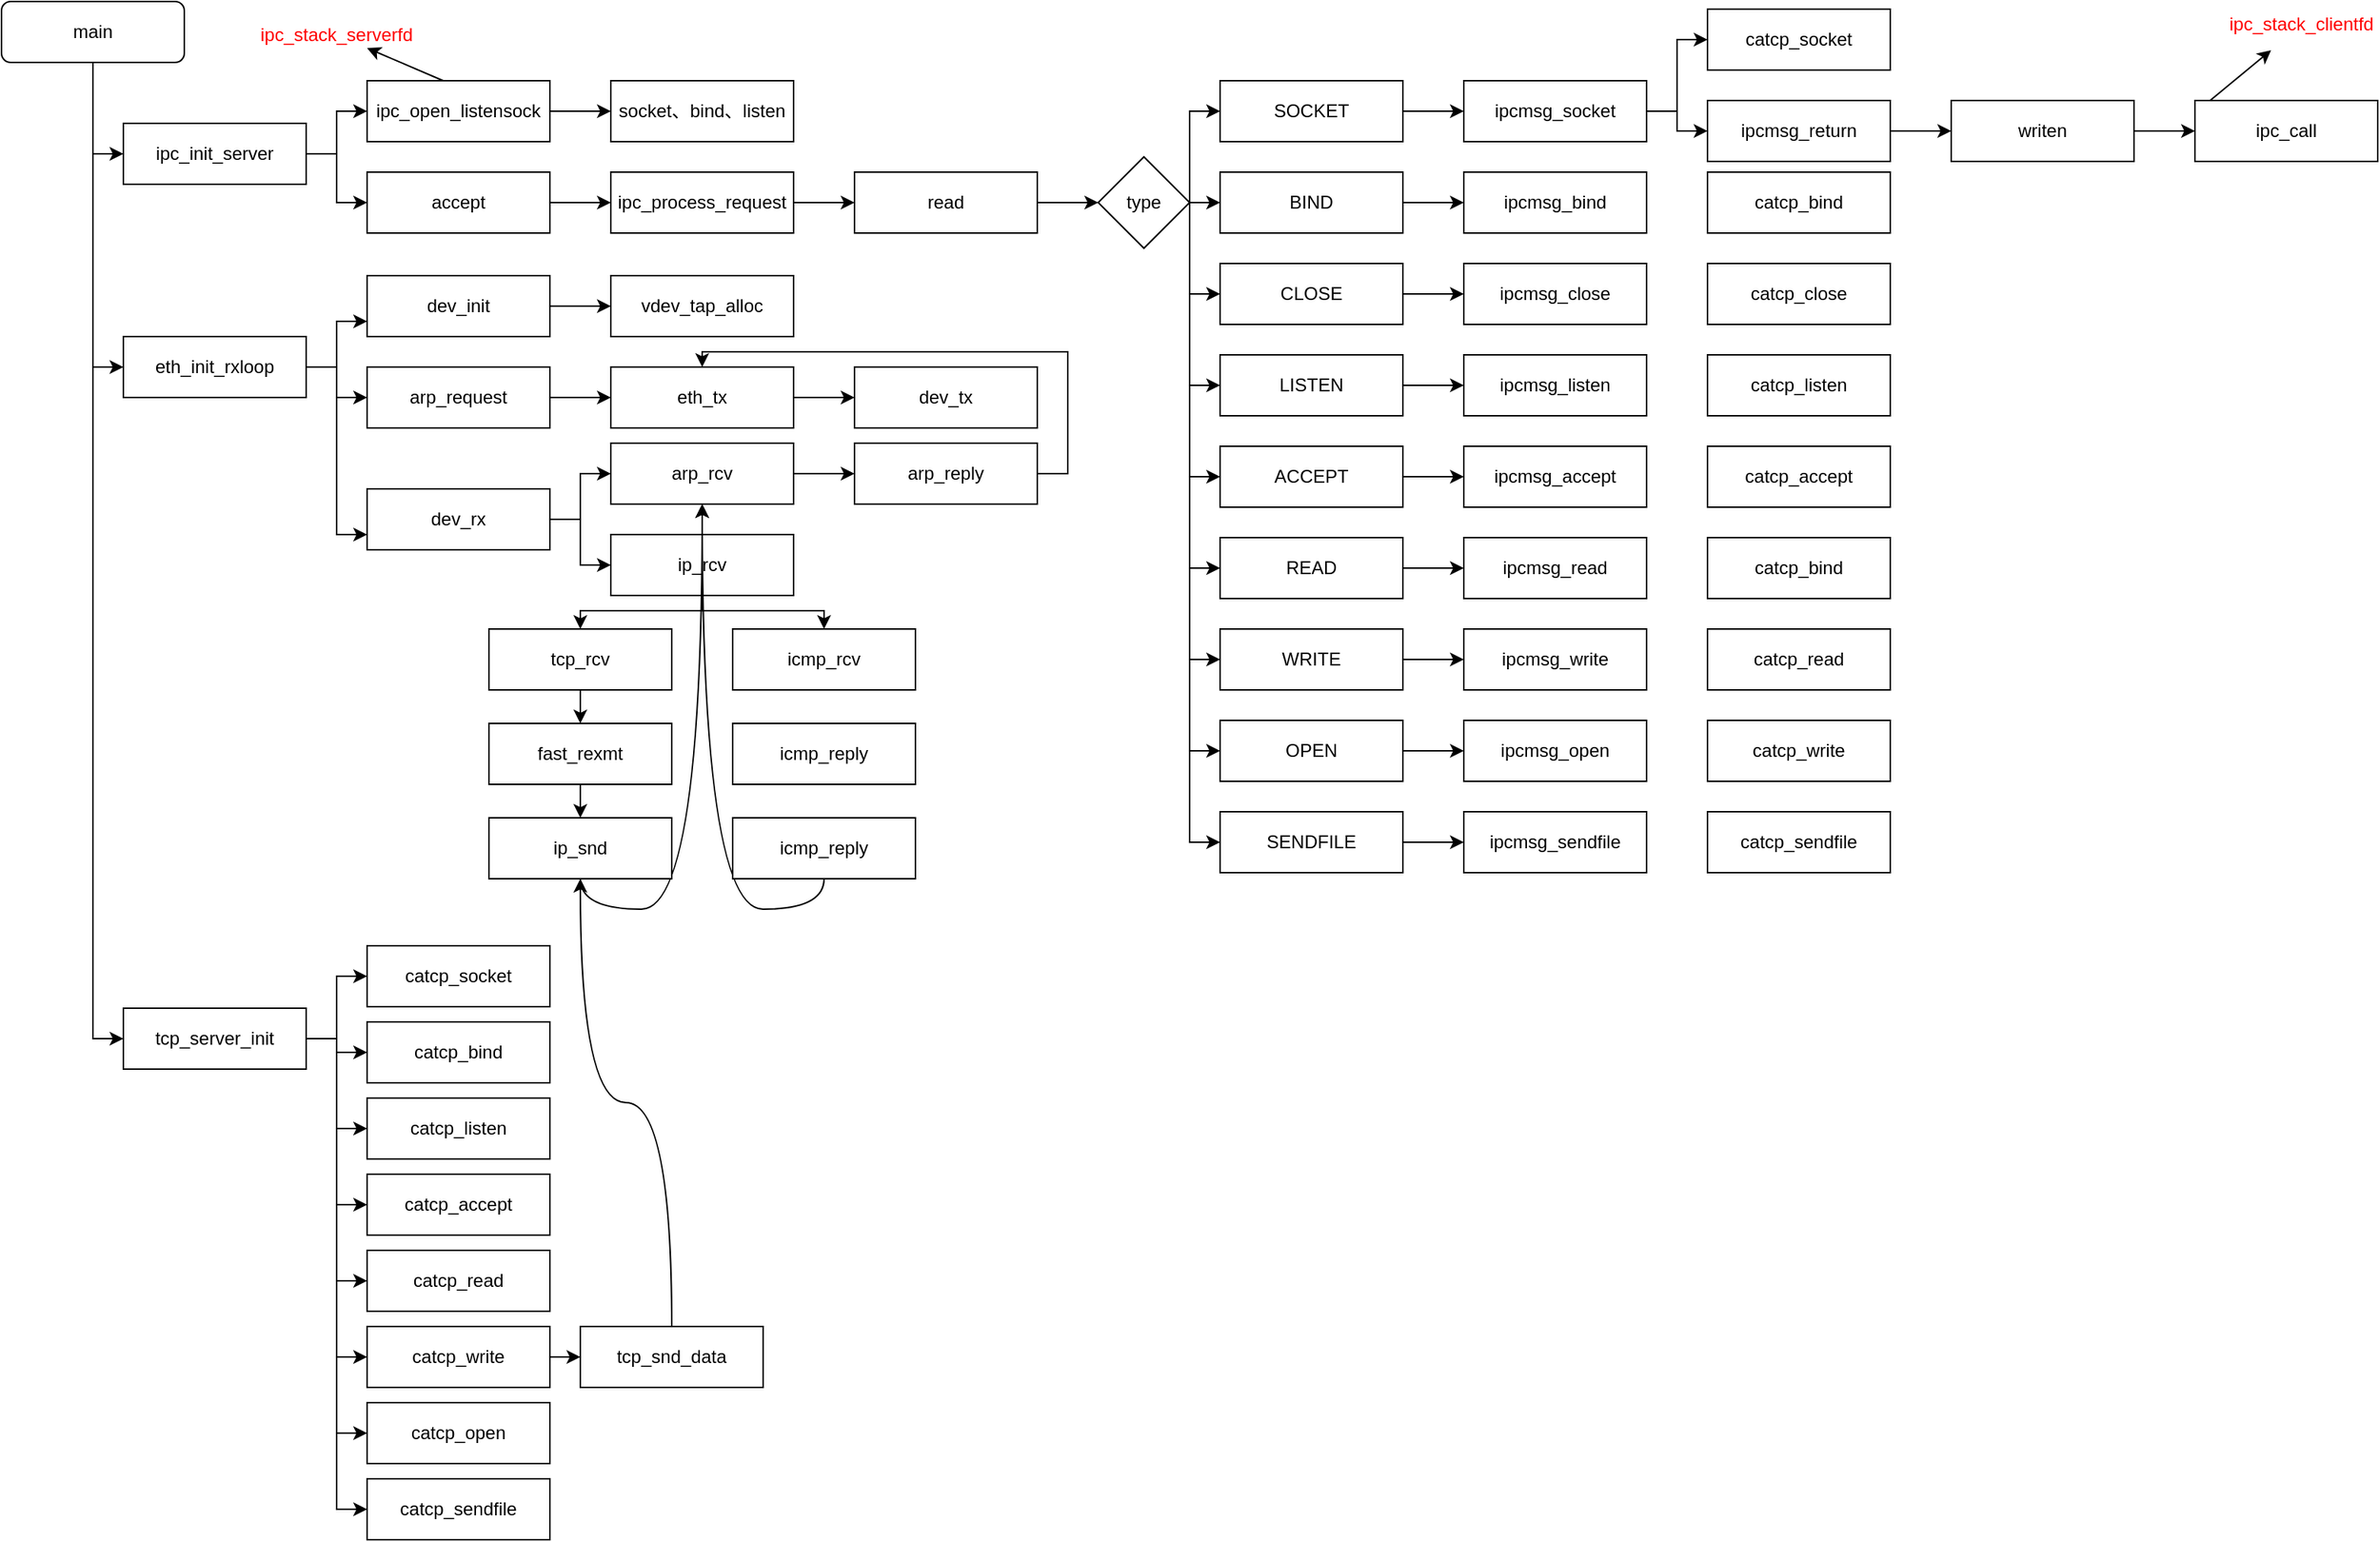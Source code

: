 <mxfile version="12.2.6" type="github" pages="1">
  <diagram id="CccC72GKy65B7K4hFXH-" name="Page-1">
    <mxGraphModel dx="1102" dy="533" grid="1" gridSize="10" guides="1" tooltips="1" connect="1" arrows="1" fold="1" page="1" pageScale="1" pageWidth="827" pageHeight="1169" math="0" shadow="0">
      <root>
        <mxCell id="0"/>
        <mxCell id="1" parent="0"/>
        <mxCell id="ONvXl80Agqb7gb_hBhsv-6" style="edgeStyle=orthogonalEdgeStyle;rounded=0;orthogonalLoop=1;jettySize=auto;html=1;exitX=0.5;exitY=1;exitDx=0;exitDy=0;entryX=0;entryY=0.5;entryDx=0;entryDy=0;" parent="1" source="ONvXl80Agqb7gb_hBhsv-2" target="ONvXl80Agqb7gb_hBhsv-5" edge="1">
          <mxGeometry relative="1" as="geometry"/>
        </mxCell>
        <mxCell id="ONvXl80Agqb7gb_hBhsv-7" style="edgeStyle=orthogonalEdgeStyle;rounded=0;orthogonalLoop=1;jettySize=auto;html=1;exitX=0.5;exitY=1;exitDx=0;exitDy=0;entryX=0;entryY=0.5;entryDx=0;entryDy=0;" parent="1" source="ONvXl80Agqb7gb_hBhsv-2" target="ONvXl80Agqb7gb_hBhsv-4" edge="1">
          <mxGeometry relative="1" as="geometry"/>
        </mxCell>
        <mxCell id="ONvXl80Agqb7gb_hBhsv-8" style="edgeStyle=orthogonalEdgeStyle;rounded=0;orthogonalLoop=1;jettySize=auto;html=1;exitX=0.5;exitY=1;exitDx=0;exitDy=0;entryX=0;entryY=0.5;entryDx=0;entryDy=0;" parent="1" source="ONvXl80Agqb7gb_hBhsv-2" target="ONvXl80Agqb7gb_hBhsv-3" edge="1">
          <mxGeometry relative="1" as="geometry"/>
        </mxCell>
        <mxCell id="ONvXl80Agqb7gb_hBhsv-2" value="main" style="rounded=1;whiteSpace=wrap;html=1;" parent="1" vertex="1">
          <mxGeometry x="80" y="40" width="120" height="40" as="geometry"/>
        </mxCell>
        <mxCell id="ONvXl80Agqb7gb_hBhsv-15" style="edgeStyle=orthogonalEdgeStyle;rounded=0;orthogonalLoop=1;jettySize=auto;html=1;exitX=1;exitY=0.5;exitDx=0;exitDy=0;entryX=0;entryY=0.5;entryDx=0;entryDy=0;" parent="1" source="ONvXl80Agqb7gb_hBhsv-3" target="ONvXl80Agqb7gb_hBhsv-10" edge="1">
          <mxGeometry relative="1" as="geometry">
            <mxPoint x="280" y="172" as="sourcePoint"/>
          </mxGeometry>
        </mxCell>
        <mxCell id="qCLuBpV6aNmaeiQ8l6Hh-31" style="edgeStyle=orthogonalEdgeStyle;rounded=0;orthogonalLoop=1;jettySize=auto;html=1;exitX=1;exitY=0.5;exitDx=0;exitDy=0;entryX=0;entryY=0.5;entryDx=0;entryDy=0;" edge="1" parent="1" source="ONvXl80Agqb7gb_hBhsv-3" target="ONvXl80Agqb7gb_hBhsv-9">
          <mxGeometry relative="1" as="geometry"/>
        </mxCell>
        <mxCell id="ONvXl80Agqb7gb_hBhsv-3" value="ipc_init_server" style="rounded=0;whiteSpace=wrap;html=1;" parent="1" vertex="1">
          <mxGeometry x="160" y="120" width="120" height="40" as="geometry"/>
        </mxCell>
        <mxCell id="qCLuBpV6aNmaeiQ8l6Hh-68" style="edgeStyle=orthogonalEdgeStyle;rounded=0;orthogonalLoop=1;jettySize=auto;html=1;exitX=1;exitY=0.5;exitDx=0;exitDy=0;entryX=0;entryY=0.75;entryDx=0;entryDy=0;" edge="1" parent="1" source="ONvXl80Agqb7gb_hBhsv-4" target="qCLuBpV6aNmaeiQ8l6Hh-32">
          <mxGeometry relative="1" as="geometry"/>
        </mxCell>
        <mxCell id="qCLuBpV6aNmaeiQ8l6Hh-69" style="edgeStyle=orthogonalEdgeStyle;rounded=0;orthogonalLoop=1;jettySize=auto;html=1;exitX=1;exitY=0.5;exitDx=0;exitDy=0;entryX=0;entryY=0.5;entryDx=0;entryDy=0;" edge="1" parent="1" source="ONvXl80Agqb7gb_hBhsv-4" target="qCLuBpV6aNmaeiQ8l6Hh-34">
          <mxGeometry relative="1" as="geometry"/>
        </mxCell>
        <mxCell id="qCLuBpV6aNmaeiQ8l6Hh-70" style="edgeStyle=orthogonalEdgeStyle;rounded=0;orthogonalLoop=1;jettySize=auto;html=1;exitX=1;exitY=0.5;exitDx=0;exitDy=0;entryX=0;entryY=0.75;entryDx=0;entryDy=0;" edge="1" parent="1" source="ONvXl80Agqb7gb_hBhsv-4" target="qCLuBpV6aNmaeiQ8l6Hh-43">
          <mxGeometry relative="1" as="geometry"/>
        </mxCell>
        <mxCell id="ONvXl80Agqb7gb_hBhsv-4" value="eth_init_rxloop" style="rounded=0;whiteSpace=wrap;html=1;" parent="1" vertex="1">
          <mxGeometry x="160" y="260" width="120" height="40" as="geometry"/>
        </mxCell>
        <mxCell id="qCLuBpV6aNmaeiQ8l6Hh-79" style="edgeStyle=orthogonalEdgeStyle;rounded=0;orthogonalLoop=1;jettySize=auto;html=1;exitX=1;exitY=0.5;exitDx=0;exitDy=0;entryX=0;entryY=0.5;entryDx=0;entryDy=0;" edge="1" parent="1" source="ONvXl80Agqb7gb_hBhsv-5" target="qCLuBpV6aNmaeiQ8l6Hh-71">
          <mxGeometry relative="1" as="geometry"/>
        </mxCell>
        <mxCell id="qCLuBpV6aNmaeiQ8l6Hh-80" style="edgeStyle=orthogonalEdgeStyle;rounded=0;orthogonalLoop=1;jettySize=auto;html=1;exitX=1;exitY=0.5;exitDx=0;exitDy=0;entryX=0;entryY=0.5;entryDx=0;entryDy=0;" edge="1" parent="1" source="ONvXl80Agqb7gb_hBhsv-5" target="qCLuBpV6aNmaeiQ8l6Hh-72">
          <mxGeometry relative="1" as="geometry"/>
        </mxCell>
        <mxCell id="qCLuBpV6aNmaeiQ8l6Hh-81" style="edgeStyle=orthogonalEdgeStyle;rounded=0;orthogonalLoop=1;jettySize=auto;html=1;exitX=1;exitY=0.5;exitDx=0;exitDy=0;entryX=0;entryY=0.5;entryDx=0;entryDy=0;" edge="1" parent="1" source="ONvXl80Agqb7gb_hBhsv-5" target="qCLuBpV6aNmaeiQ8l6Hh-73">
          <mxGeometry relative="1" as="geometry"/>
        </mxCell>
        <mxCell id="qCLuBpV6aNmaeiQ8l6Hh-82" style="edgeStyle=orthogonalEdgeStyle;rounded=0;orthogonalLoop=1;jettySize=auto;html=1;exitX=1;exitY=0.5;exitDx=0;exitDy=0;entryX=0;entryY=0.5;entryDx=0;entryDy=0;" edge="1" parent="1" source="ONvXl80Agqb7gb_hBhsv-5" target="qCLuBpV6aNmaeiQ8l6Hh-74">
          <mxGeometry relative="1" as="geometry"/>
        </mxCell>
        <mxCell id="qCLuBpV6aNmaeiQ8l6Hh-83" style="edgeStyle=orthogonalEdgeStyle;rounded=0;orthogonalLoop=1;jettySize=auto;html=1;exitX=1;exitY=0.5;exitDx=0;exitDy=0;entryX=0;entryY=0.5;entryDx=0;entryDy=0;" edge="1" parent="1" source="ONvXl80Agqb7gb_hBhsv-5" target="qCLuBpV6aNmaeiQ8l6Hh-75">
          <mxGeometry relative="1" as="geometry"/>
        </mxCell>
        <mxCell id="qCLuBpV6aNmaeiQ8l6Hh-84" style="edgeStyle=orthogonalEdgeStyle;rounded=0;orthogonalLoop=1;jettySize=auto;html=1;exitX=1;exitY=0.5;exitDx=0;exitDy=0;entryX=0;entryY=0.5;entryDx=0;entryDy=0;" edge="1" parent="1" source="ONvXl80Agqb7gb_hBhsv-5" target="qCLuBpV6aNmaeiQ8l6Hh-76">
          <mxGeometry relative="1" as="geometry"/>
        </mxCell>
        <mxCell id="qCLuBpV6aNmaeiQ8l6Hh-85" style="edgeStyle=orthogonalEdgeStyle;rounded=0;orthogonalLoop=1;jettySize=auto;html=1;exitX=1;exitY=0.5;exitDx=0;exitDy=0;entryX=0;entryY=0.5;entryDx=0;entryDy=0;" edge="1" parent="1" source="ONvXl80Agqb7gb_hBhsv-5" target="qCLuBpV6aNmaeiQ8l6Hh-77">
          <mxGeometry relative="1" as="geometry"/>
        </mxCell>
        <mxCell id="qCLuBpV6aNmaeiQ8l6Hh-86" style="edgeStyle=orthogonalEdgeStyle;rounded=0;orthogonalLoop=1;jettySize=auto;html=1;exitX=1;exitY=0.5;exitDx=0;exitDy=0;entryX=0;entryY=0.5;entryDx=0;entryDy=0;" edge="1" parent="1" source="ONvXl80Agqb7gb_hBhsv-5" target="qCLuBpV6aNmaeiQ8l6Hh-78">
          <mxGeometry relative="1" as="geometry"/>
        </mxCell>
        <mxCell id="ONvXl80Agqb7gb_hBhsv-5" value="tcp_server_init" style="rounded=0;whiteSpace=wrap;html=1;" parent="1" vertex="1">
          <mxGeometry x="160" y="701" width="120" height="40" as="geometry"/>
        </mxCell>
        <mxCell id="ONvXl80Agqb7gb_hBhsv-18" style="edgeStyle=orthogonalEdgeStyle;rounded=0;orthogonalLoop=1;jettySize=auto;html=1;exitX=1;exitY=0.5;exitDx=0;exitDy=0;entryX=0;entryY=0.5;entryDx=0;entryDy=0;" parent="1" source="ONvXl80Agqb7gb_hBhsv-9" target="ONvXl80Agqb7gb_hBhsv-12" edge="1">
          <mxGeometry relative="1" as="geometry"/>
        </mxCell>
        <mxCell id="ONvXl80Agqb7gb_hBhsv-9" value="ipc_open_listensock" style="rounded=0;whiteSpace=wrap;html=1;" parent="1" vertex="1">
          <mxGeometry x="320" y="92" width="120" height="40" as="geometry"/>
        </mxCell>
        <mxCell id="ONvXl80Agqb7gb_hBhsv-19" style="edgeStyle=orthogonalEdgeStyle;rounded=0;orthogonalLoop=1;jettySize=auto;html=1;exitX=1;exitY=0.5;exitDx=0;exitDy=0;" parent="1" source="ONvXl80Agqb7gb_hBhsv-10" target="ONvXl80Agqb7gb_hBhsv-13" edge="1">
          <mxGeometry relative="1" as="geometry"/>
        </mxCell>
        <mxCell id="ONvXl80Agqb7gb_hBhsv-10" value="accept" style="rounded=0;whiteSpace=wrap;html=1;" parent="1" vertex="1">
          <mxGeometry x="320" y="152" width="120" height="40" as="geometry"/>
        </mxCell>
        <mxCell id="ONvXl80Agqb7gb_hBhsv-12" value="socket、bind、listen" style="rounded=0;whiteSpace=wrap;html=1;" parent="1" vertex="1">
          <mxGeometry x="480" y="92" width="120" height="40" as="geometry"/>
        </mxCell>
        <mxCell id="qCLuBpV6aNmaeiQ8l6Hh-4" style="edgeStyle=orthogonalEdgeStyle;rounded=0;orthogonalLoop=1;jettySize=auto;html=1;exitX=1;exitY=0.5;exitDx=0;exitDy=0;entryX=0;entryY=0.5;entryDx=0;entryDy=0;" edge="1" parent="1" source="ONvXl80Agqb7gb_hBhsv-13" target="ONvXl80Agqb7gb_hBhsv-20">
          <mxGeometry relative="1" as="geometry"/>
        </mxCell>
        <mxCell id="ONvXl80Agqb7gb_hBhsv-13" value="ipc_process_request" style="rounded=0;whiteSpace=wrap;html=1;" parent="1" vertex="1">
          <mxGeometry x="480" y="152" width="120" height="40" as="geometry"/>
        </mxCell>
        <mxCell id="qCLuBpV6aNmaeiQ8l6Hh-5" style="edgeStyle=orthogonalEdgeStyle;rounded=0;orthogonalLoop=1;jettySize=auto;html=1;exitX=1;exitY=0.5;exitDx=0;exitDy=0;entryX=0;entryY=0.5;entryDx=0;entryDy=0;" edge="1" parent="1" source="ONvXl80Agqb7gb_hBhsv-20" target="ONvXl80Agqb7gb_hBhsv-21">
          <mxGeometry relative="1" as="geometry"/>
        </mxCell>
        <mxCell id="ONvXl80Agqb7gb_hBhsv-20" value="read" style="rounded=0;whiteSpace=wrap;html=1;" parent="1" vertex="1">
          <mxGeometry x="640" y="152" width="120" height="40" as="geometry"/>
        </mxCell>
        <mxCell id="qCLuBpV6aNmaeiQ8l6Hh-7" style="edgeStyle=orthogonalEdgeStyle;rounded=0;orthogonalLoop=1;jettySize=auto;html=1;exitX=1;exitY=0.5;exitDx=0;exitDy=0;entryX=0;entryY=0.5;entryDx=0;entryDy=0;" edge="1" parent="1" source="ONvXl80Agqb7gb_hBhsv-21" target="ONvXl80Agqb7gb_hBhsv-22">
          <mxGeometry relative="1" as="geometry">
            <Array as="points">
              <mxPoint x="860" y="112"/>
            </Array>
          </mxGeometry>
        </mxCell>
        <mxCell id="qCLuBpV6aNmaeiQ8l6Hh-8" style="edgeStyle=orthogonalEdgeStyle;rounded=0;orthogonalLoop=1;jettySize=auto;html=1;exitX=1;exitY=0.5;exitDx=0;exitDy=0;entryX=0;entryY=0.5;entryDx=0;entryDy=0;" edge="1" parent="1" source="ONvXl80Agqb7gb_hBhsv-21" target="ONvXl80Agqb7gb_hBhsv-23">
          <mxGeometry relative="1" as="geometry"/>
        </mxCell>
        <mxCell id="qCLuBpV6aNmaeiQ8l6Hh-9" style="edgeStyle=orthogonalEdgeStyle;rounded=0;orthogonalLoop=1;jettySize=auto;html=1;exitX=1;exitY=0.5;exitDx=0;exitDy=0;entryX=0;entryY=0.5;entryDx=0;entryDy=0;" edge="1" parent="1" source="ONvXl80Agqb7gb_hBhsv-21" target="ONvXl80Agqb7gb_hBhsv-24">
          <mxGeometry relative="1" as="geometry">
            <Array as="points">
              <mxPoint x="860" y="232"/>
            </Array>
          </mxGeometry>
        </mxCell>
        <mxCell id="qCLuBpV6aNmaeiQ8l6Hh-10" style="edgeStyle=orthogonalEdgeStyle;rounded=0;orthogonalLoop=1;jettySize=auto;html=1;exitX=1;exitY=0.5;exitDx=0;exitDy=0;entryX=0;entryY=0.5;entryDx=0;entryDy=0;" edge="1" parent="1" source="ONvXl80Agqb7gb_hBhsv-21" target="ONvXl80Agqb7gb_hBhsv-25">
          <mxGeometry relative="1" as="geometry">
            <Array as="points">
              <mxPoint x="860" y="292"/>
            </Array>
          </mxGeometry>
        </mxCell>
        <mxCell id="qCLuBpV6aNmaeiQ8l6Hh-11" style="edgeStyle=orthogonalEdgeStyle;rounded=0;orthogonalLoop=1;jettySize=auto;html=1;exitX=1;exitY=0.5;exitDx=0;exitDy=0;entryX=0;entryY=0.5;entryDx=0;entryDy=0;" edge="1" parent="1" source="ONvXl80Agqb7gb_hBhsv-21" target="ONvXl80Agqb7gb_hBhsv-26">
          <mxGeometry relative="1" as="geometry">
            <Array as="points">
              <mxPoint x="860" y="352"/>
            </Array>
          </mxGeometry>
        </mxCell>
        <mxCell id="qCLuBpV6aNmaeiQ8l6Hh-12" style="edgeStyle=orthogonalEdgeStyle;rounded=0;orthogonalLoop=1;jettySize=auto;html=1;exitX=1;exitY=0.5;exitDx=0;exitDy=0;entryX=0;entryY=0.5;entryDx=0;entryDy=0;" edge="1" parent="1" source="ONvXl80Agqb7gb_hBhsv-21" target="ONvXl80Agqb7gb_hBhsv-27">
          <mxGeometry relative="1" as="geometry">
            <Array as="points">
              <mxPoint x="860" y="412"/>
            </Array>
          </mxGeometry>
        </mxCell>
        <mxCell id="qCLuBpV6aNmaeiQ8l6Hh-13" style="edgeStyle=orthogonalEdgeStyle;rounded=0;orthogonalLoop=1;jettySize=auto;html=1;exitX=1;exitY=0.5;exitDx=0;exitDy=0;entryX=0;entryY=0.5;entryDx=0;entryDy=0;" edge="1" parent="1" source="ONvXl80Agqb7gb_hBhsv-21" target="ONvXl80Agqb7gb_hBhsv-28">
          <mxGeometry relative="1" as="geometry">
            <Array as="points">
              <mxPoint x="860" y="472"/>
            </Array>
          </mxGeometry>
        </mxCell>
        <mxCell id="qCLuBpV6aNmaeiQ8l6Hh-14" style="edgeStyle=orthogonalEdgeStyle;rounded=0;orthogonalLoop=1;jettySize=auto;html=1;exitX=1;exitY=0.5;exitDx=0;exitDy=0;entryX=0;entryY=0.5;entryDx=0;entryDy=0;" edge="1" parent="1" source="ONvXl80Agqb7gb_hBhsv-21" target="ONvXl80Agqb7gb_hBhsv-29">
          <mxGeometry relative="1" as="geometry">
            <Array as="points">
              <mxPoint x="860" y="532"/>
            </Array>
          </mxGeometry>
        </mxCell>
        <mxCell id="qCLuBpV6aNmaeiQ8l6Hh-15" style="edgeStyle=orthogonalEdgeStyle;rounded=0;orthogonalLoop=1;jettySize=auto;html=1;exitX=1;exitY=0.5;exitDx=0;exitDy=0;entryX=0;entryY=0.5;entryDx=0;entryDy=0;" edge="1" parent="1" source="ONvXl80Agqb7gb_hBhsv-21" target="ONvXl80Agqb7gb_hBhsv-30">
          <mxGeometry relative="1" as="geometry">
            <Array as="points">
              <mxPoint x="860" y="592"/>
            </Array>
          </mxGeometry>
        </mxCell>
        <mxCell id="ONvXl80Agqb7gb_hBhsv-21" value="type" style="rhombus;whiteSpace=wrap;html=1;rounded=0;glass=1;" parent="1" vertex="1">
          <mxGeometry x="800" y="142" width="60" height="60" as="geometry"/>
        </mxCell>
        <mxCell id="qCLuBpV6aNmaeiQ8l6Hh-16" value="" style="edgeStyle=orthogonalEdgeStyle;rounded=0;orthogonalLoop=1;jettySize=auto;html=1;" edge="1" parent="1" source="ONvXl80Agqb7gb_hBhsv-22" target="ONvXl80Agqb7gb_hBhsv-32">
          <mxGeometry relative="1" as="geometry"/>
        </mxCell>
        <mxCell id="ONvXl80Agqb7gb_hBhsv-22" value="SOCKET" style="rounded=0;whiteSpace=wrap;html=1;" parent="1" vertex="1">
          <mxGeometry x="880" y="92" width="120" height="40" as="geometry"/>
        </mxCell>
        <mxCell id="qCLuBpV6aNmaeiQ8l6Hh-17" value="" style="edgeStyle=orthogonalEdgeStyle;rounded=0;orthogonalLoop=1;jettySize=auto;html=1;" edge="1" parent="1" source="ONvXl80Agqb7gb_hBhsv-23" target="ONvXl80Agqb7gb_hBhsv-37">
          <mxGeometry relative="1" as="geometry"/>
        </mxCell>
        <mxCell id="ONvXl80Agqb7gb_hBhsv-23" value="BIND" style="rounded=0;whiteSpace=wrap;html=1;" parent="1" vertex="1">
          <mxGeometry x="880" y="152" width="120" height="40" as="geometry"/>
        </mxCell>
        <mxCell id="qCLuBpV6aNmaeiQ8l6Hh-18" value="" style="edgeStyle=orthogonalEdgeStyle;rounded=0;orthogonalLoop=1;jettySize=auto;html=1;" edge="1" parent="1" source="ONvXl80Agqb7gb_hBhsv-24" target="ONvXl80Agqb7gb_hBhsv-38">
          <mxGeometry relative="1" as="geometry"/>
        </mxCell>
        <mxCell id="ONvXl80Agqb7gb_hBhsv-24" value="CLOSE" style="rounded=0;whiteSpace=wrap;html=1;" parent="1" vertex="1">
          <mxGeometry x="880" y="212" width="120" height="40" as="geometry"/>
        </mxCell>
        <mxCell id="qCLuBpV6aNmaeiQ8l6Hh-19" value="" style="edgeStyle=orthogonalEdgeStyle;rounded=0;orthogonalLoop=1;jettySize=auto;html=1;" edge="1" parent="1" source="ONvXl80Agqb7gb_hBhsv-25" target="ONvXl80Agqb7gb_hBhsv-39">
          <mxGeometry relative="1" as="geometry"/>
        </mxCell>
        <mxCell id="ONvXl80Agqb7gb_hBhsv-25" value="LISTEN" style="rounded=0;whiteSpace=wrap;html=1;" parent="1" vertex="1">
          <mxGeometry x="880" y="272" width="120" height="40" as="geometry"/>
        </mxCell>
        <mxCell id="qCLuBpV6aNmaeiQ8l6Hh-20" value="" style="edgeStyle=orthogonalEdgeStyle;rounded=0;orthogonalLoop=1;jettySize=auto;html=1;" edge="1" parent="1" source="ONvXl80Agqb7gb_hBhsv-26" target="ONvXl80Agqb7gb_hBhsv-40">
          <mxGeometry relative="1" as="geometry"/>
        </mxCell>
        <mxCell id="ONvXl80Agqb7gb_hBhsv-26" value="ACCEPT" style="rounded=0;whiteSpace=wrap;html=1;" parent="1" vertex="1">
          <mxGeometry x="880" y="332" width="120" height="40" as="geometry"/>
        </mxCell>
        <mxCell id="qCLuBpV6aNmaeiQ8l6Hh-21" value="" style="edgeStyle=orthogonalEdgeStyle;rounded=0;orthogonalLoop=1;jettySize=auto;html=1;" edge="1" parent="1" source="ONvXl80Agqb7gb_hBhsv-27" target="ONvXl80Agqb7gb_hBhsv-41">
          <mxGeometry relative="1" as="geometry"/>
        </mxCell>
        <mxCell id="ONvXl80Agqb7gb_hBhsv-27" value="READ" style="rounded=0;whiteSpace=wrap;html=1;" parent="1" vertex="1">
          <mxGeometry x="880" y="392" width="120" height="40" as="geometry"/>
        </mxCell>
        <mxCell id="qCLuBpV6aNmaeiQ8l6Hh-22" value="" style="edgeStyle=orthogonalEdgeStyle;rounded=0;orthogonalLoop=1;jettySize=auto;html=1;" edge="1" parent="1" source="ONvXl80Agqb7gb_hBhsv-28" target="ONvXl80Agqb7gb_hBhsv-42">
          <mxGeometry relative="1" as="geometry"/>
        </mxCell>
        <mxCell id="ONvXl80Agqb7gb_hBhsv-28" value="WRITE" style="rounded=0;whiteSpace=wrap;html=1;" parent="1" vertex="1">
          <mxGeometry x="880" y="452" width="120" height="40" as="geometry"/>
        </mxCell>
        <mxCell id="qCLuBpV6aNmaeiQ8l6Hh-23" value="" style="edgeStyle=orthogonalEdgeStyle;rounded=0;orthogonalLoop=1;jettySize=auto;html=1;" edge="1" parent="1" source="ONvXl80Agqb7gb_hBhsv-29" target="ONvXl80Agqb7gb_hBhsv-43">
          <mxGeometry relative="1" as="geometry"/>
        </mxCell>
        <mxCell id="ONvXl80Agqb7gb_hBhsv-29" value="OPEN" style="rounded=0;whiteSpace=wrap;html=1;" parent="1" vertex="1">
          <mxGeometry x="880" y="512" width="120" height="40" as="geometry"/>
        </mxCell>
        <mxCell id="qCLuBpV6aNmaeiQ8l6Hh-24" value="" style="edgeStyle=orthogonalEdgeStyle;rounded=0;orthogonalLoop=1;jettySize=auto;html=1;" edge="1" parent="1" source="ONvXl80Agqb7gb_hBhsv-30" target="ONvXl80Agqb7gb_hBhsv-44">
          <mxGeometry relative="1" as="geometry"/>
        </mxCell>
        <mxCell id="ONvXl80Agqb7gb_hBhsv-30" value="SENDFILE" style="rounded=0;whiteSpace=wrap;html=1;" parent="1" vertex="1">
          <mxGeometry x="880" y="572" width="120" height="40" as="geometry"/>
        </mxCell>
        <mxCell id="qCLuBpV6aNmaeiQ8l6Hh-25" style="edgeStyle=orthogonalEdgeStyle;rounded=0;orthogonalLoop=1;jettySize=auto;html=1;exitX=1;exitY=0.5;exitDx=0;exitDy=0;entryX=0;entryY=0.5;entryDx=0;entryDy=0;" edge="1" parent="1" source="ONvXl80Agqb7gb_hBhsv-32" target="ONvXl80Agqb7gb_hBhsv-33">
          <mxGeometry relative="1" as="geometry"/>
        </mxCell>
        <mxCell id="qCLuBpV6aNmaeiQ8l6Hh-26" style="edgeStyle=orthogonalEdgeStyle;rounded=0;orthogonalLoop=1;jettySize=auto;html=1;exitX=1;exitY=0.5;exitDx=0;exitDy=0;entryX=0;entryY=0.5;entryDx=0;entryDy=0;" edge="1" parent="1" source="ONvXl80Agqb7gb_hBhsv-32" target="ONvXl80Agqb7gb_hBhsv-34">
          <mxGeometry relative="1" as="geometry"/>
        </mxCell>
        <mxCell id="ONvXl80Agqb7gb_hBhsv-32" value="ipcmsg_socket" style="rounded=0;whiteSpace=wrap;html=1;" parent="1" vertex="1">
          <mxGeometry x="1040" y="92" width="120" height="40" as="geometry"/>
        </mxCell>
        <mxCell id="ONvXl80Agqb7gb_hBhsv-33" value="catcp_socket" style="rounded=0;whiteSpace=wrap;html=1;" parent="1" vertex="1">
          <mxGeometry x="1200" y="45" width="120" height="40" as="geometry"/>
        </mxCell>
        <mxCell id="qCLuBpV6aNmaeiQ8l6Hh-27" value="" style="edgeStyle=orthogonalEdgeStyle;rounded=0;orthogonalLoop=1;jettySize=auto;html=1;" edge="1" parent="1" source="ONvXl80Agqb7gb_hBhsv-34" target="ONvXl80Agqb7gb_hBhsv-35">
          <mxGeometry relative="1" as="geometry"/>
        </mxCell>
        <mxCell id="ONvXl80Agqb7gb_hBhsv-34" value="ipcmsg_return" style="rounded=0;whiteSpace=wrap;html=1;" parent="1" vertex="1">
          <mxGeometry x="1200" y="105" width="120" height="40" as="geometry"/>
        </mxCell>
        <mxCell id="qCLuBpV6aNmaeiQ8l6Hh-28" value="" style="edgeStyle=orthogonalEdgeStyle;rounded=0;orthogonalLoop=1;jettySize=auto;html=1;" edge="1" parent="1" source="ONvXl80Agqb7gb_hBhsv-35" target="ONvXl80Agqb7gb_hBhsv-36">
          <mxGeometry relative="1" as="geometry"/>
        </mxCell>
        <mxCell id="ONvXl80Agqb7gb_hBhsv-35" value="writen" style="rounded=0;whiteSpace=wrap;html=1;" parent="1" vertex="1">
          <mxGeometry x="1360" y="105" width="120" height="40" as="geometry"/>
        </mxCell>
        <mxCell id="ONvXl80Agqb7gb_hBhsv-36" value="ipc_call" style="rounded=0;whiteSpace=wrap;html=1;" parent="1" vertex="1">
          <mxGeometry x="1520" y="105" width="120" height="40" as="geometry"/>
        </mxCell>
        <mxCell id="ONvXl80Agqb7gb_hBhsv-37" value="ipcmsg_bind" style="rounded=0;whiteSpace=wrap;html=1;" parent="1" vertex="1">
          <mxGeometry x="1040" y="152" width="120" height="40" as="geometry"/>
        </mxCell>
        <mxCell id="ONvXl80Agqb7gb_hBhsv-38" value="ipcmsg_close" style="rounded=0;whiteSpace=wrap;html=1;" parent="1" vertex="1">
          <mxGeometry x="1040" y="212" width="120" height="40" as="geometry"/>
        </mxCell>
        <mxCell id="ONvXl80Agqb7gb_hBhsv-39" value="ipcmsg_listen" style="rounded=0;whiteSpace=wrap;html=1;" parent="1" vertex="1">
          <mxGeometry x="1040" y="272" width="120" height="40" as="geometry"/>
        </mxCell>
        <mxCell id="ONvXl80Agqb7gb_hBhsv-40" value="ipcmsg_accept" style="rounded=0;whiteSpace=wrap;html=1;" parent="1" vertex="1">
          <mxGeometry x="1040" y="332" width="120" height="40" as="geometry"/>
        </mxCell>
        <mxCell id="ONvXl80Agqb7gb_hBhsv-41" value="ipcmsg_read" style="rounded=0;whiteSpace=wrap;html=1;" parent="1" vertex="1">
          <mxGeometry x="1040" y="392" width="120" height="40" as="geometry"/>
        </mxCell>
        <mxCell id="ONvXl80Agqb7gb_hBhsv-42" value="ipcmsg_write" style="rounded=0;whiteSpace=wrap;html=1;" parent="1" vertex="1">
          <mxGeometry x="1040" y="452" width="120" height="40" as="geometry"/>
        </mxCell>
        <mxCell id="ONvXl80Agqb7gb_hBhsv-43" value="ipcmsg_open" style="rounded=0;whiteSpace=wrap;html=1;" parent="1" vertex="1">
          <mxGeometry x="1040" y="512" width="120" height="40" as="geometry"/>
        </mxCell>
        <mxCell id="ONvXl80Agqb7gb_hBhsv-44" value="ipcmsg_sendfile" style="rounded=0;whiteSpace=wrap;html=1;" parent="1" vertex="1">
          <mxGeometry x="1040" y="572" width="120" height="40" as="geometry"/>
        </mxCell>
        <mxCell id="ONvXl80Agqb7gb_hBhsv-45" value="catcp_bind" style="rounded=0;whiteSpace=wrap;html=1;" parent="1" vertex="1">
          <mxGeometry x="1200" y="152" width="120" height="40" as="geometry"/>
        </mxCell>
        <mxCell id="ONvXl80Agqb7gb_hBhsv-46" value="catcp_close" style="rounded=0;whiteSpace=wrap;html=1;" parent="1" vertex="1">
          <mxGeometry x="1200" y="212" width="120" height="40" as="geometry"/>
        </mxCell>
        <mxCell id="ONvXl80Agqb7gb_hBhsv-47" value="catcp_listen" style="rounded=0;whiteSpace=wrap;html=1;" parent="1" vertex="1">
          <mxGeometry x="1200" y="272" width="120" height="40" as="geometry"/>
        </mxCell>
        <mxCell id="ONvXl80Agqb7gb_hBhsv-48" value="catcp_accept" style="rounded=0;whiteSpace=wrap;html=1;" parent="1" vertex="1">
          <mxGeometry x="1200" y="332" width="120" height="40" as="geometry"/>
        </mxCell>
        <mxCell id="ONvXl80Agqb7gb_hBhsv-49" value="catcp_bind" style="rounded=0;whiteSpace=wrap;html=1;" parent="1" vertex="1">
          <mxGeometry x="1200" y="392" width="120" height="40" as="geometry"/>
        </mxCell>
        <mxCell id="ONvXl80Agqb7gb_hBhsv-50" value="catcp_read" style="rounded=0;whiteSpace=wrap;html=1;" parent="1" vertex="1">
          <mxGeometry x="1200" y="452" width="120" height="40" as="geometry"/>
        </mxCell>
        <mxCell id="ONvXl80Agqb7gb_hBhsv-51" value="catcp_write" style="rounded=0;whiteSpace=wrap;html=1;" parent="1" vertex="1">
          <mxGeometry x="1200" y="512" width="120" height="40" as="geometry"/>
        </mxCell>
        <mxCell id="ONvXl80Agqb7gb_hBhsv-52" value="catcp_sendfile" style="rounded=0;whiteSpace=wrap;html=1;" parent="1" vertex="1">
          <mxGeometry x="1200" y="572" width="120" height="40" as="geometry"/>
        </mxCell>
        <mxCell id="qCLuBpV6aNmaeiQ8l6Hh-2" value="&lt;font color=&quot;#ff0000&quot;&gt;ipc_stack_serverfd&lt;/font&gt;" style="text;html=1;strokeColor=none;fillColor=none;align=center;verticalAlign=middle;whiteSpace=wrap;rounded=0;" vertex="1" parent="1">
          <mxGeometry x="280" y="52" width="40" height="20" as="geometry"/>
        </mxCell>
        <mxCell id="qCLuBpV6aNmaeiQ8l6Hh-3" value="" style="endArrow=classic;html=1;" edge="1" parent="1" target="qCLuBpV6aNmaeiQ8l6Hh-2">
          <mxGeometry width="50" height="50" relative="1" as="geometry">
            <mxPoint x="370" y="92" as="sourcePoint"/>
            <mxPoint x="420" y="42" as="targetPoint"/>
          </mxGeometry>
        </mxCell>
        <mxCell id="qCLuBpV6aNmaeiQ8l6Hh-29" value="&lt;font color=&quot;#ff0000&quot;&gt;ipc_stack_clientfd&lt;/font&gt;" style="text;html=1;strokeColor=none;fillColor=none;align=center;verticalAlign=middle;whiteSpace=wrap;rounded=0;" vertex="1" parent="1">
          <mxGeometry x="1570" y="45" width="40" height="20" as="geometry"/>
        </mxCell>
        <mxCell id="qCLuBpV6aNmaeiQ8l6Hh-30" value="" style="endArrow=classic;html=1;exitX=0.083;exitY=0;exitDx=0;exitDy=0;exitPerimeter=0;" edge="1" parent="1" source="ONvXl80Agqb7gb_hBhsv-36">
          <mxGeometry width="50" height="50" relative="1" as="geometry">
            <mxPoint x="1540" y="122" as="sourcePoint"/>
            <mxPoint x="1570" y="72" as="targetPoint"/>
          </mxGeometry>
        </mxCell>
        <mxCell id="qCLuBpV6aNmaeiQ8l6Hh-37" value="" style="edgeStyle=orthogonalEdgeStyle;rounded=0;orthogonalLoop=1;jettySize=auto;html=1;" edge="1" parent="1" source="qCLuBpV6aNmaeiQ8l6Hh-32" target="qCLuBpV6aNmaeiQ8l6Hh-33">
          <mxGeometry relative="1" as="geometry"/>
        </mxCell>
        <mxCell id="qCLuBpV6aNmaeiQ8l6Hh-32" value="dev_init" style="rounded=0;whiteSpace=wrap;html=1;" vertex="1" parent="1">
          <mxGeometry x="320" y="220" width="120" height="40" as="geometry"/>
        </mxCell>
        <mxCell id="qCLuBpV6aNmaeiQ8l6Hh-33" value="vdev_tap_alloc" style="rounded=0;whiteSpace=wrap;html=1;" vertex="1" parent="1">
          <mxGeometry x="480" y="220" width="120" height="40" as="geometry"/>
        </mxCell>
        <mxCell id="qCLuBpV6aNmaeiQ8l6Hh-42" value="" style="edgeStyle=orthogonalEdgeStyle;rounded=0;orthogonalLoop=1;jettySize=auto;html=1;" edge="1" parent="1" source="qCLuBpV6aNmaeiQ8l6Hh-34" target="qCLuBpV6aNmaeiQ8l6Hh-35">
          <mxGeometry relative="1" as="geometry"/>
        </mxCell>
        <mxCell id="qCLuBpV6aNmaeiQ8l6Hh-34" value="arp_request" style="rounded=0;whiteSpace=wrap;html=1;" vertex="1" parent="1">
          <mxGeometry x="320" y="280" width="120" height="40" as="geometry"/>
        </mxCell>
        <mxCell id="qCLuBpV6aNmaeiQ8l6Hh-41" style="edgeStyle=orthogonalEdgeStyle;rounded=0;orthogonalLoop=1;jettySize=auto;html=1;exitX=1;exitY=0.5;exitDx=0;exitDy=0;" edge="1" parent="1" source="qCLuBpV6aNmaeiQ8l6Hh-35" target="qCLuBpV6aNmaeiQ8l6Hh-36">
          <mxGeometry relative="1" as="geometry"/>
        </mxCell>
        <mxCell id="qCLuBpV6aNmaeiQ8l6Hh-35" value="eth_tx" style="rounded=0;whiteSpace=wrap;html=1;" vertex="1" parent="1">
          <mxGeometry x="480" y="280" width="120" height="40" as="geometry"/>
        </mxCell>
        <mxCell id="qCLuBpV6aNmaeiQ8l6Hh-36" value="dev_tx" style="rounded=0;whiteSpace=wrap;html=1;" vertex="1" parent="1">
          <mxGeometry x="640" y="280" width="120" height="40" as="geometry"/>
        </mxCell>
        <mxCell id="qCLuBpV6aNmaeiQ8l6Hh-49" style="edgeStyle=orthogonalEdgeStyle;rounded=0;orthogonalLoop=1;jettySize=auto;html=1;exitX=1;exitY=0.5;exitDx=0;exitDy=0;entryX=0;entryY=0.5;entryDx=0;entryDy=0;" edge="1" parent="1" source="qCLuBpV6aNmaeiQ8l6Hh-43" target="qCLuBpV6aNmaeiQ8l6Hh-44">
          <mxGeometry relative="1" as="geometry"/>
        </mxCell>
        <mxCell id="qCLuBpV6aNmaeiQ8l6Hh-50" style="edgeStyle=orthogonalEdgeStyle;rounded=0;orthogonalLoop=1;jettySize=auto;html=1;exitX=1;exitY=0.5;exitDx=0;exitDy=0;entryX=0;entryY=0.5;entryDx=0;entryDy=0;" edge="1" parent="1" source="qCLuBpV6aNmaeiQ8l6Hh-43" target="qCLuBpV6aNmaeiQ8l6Hh-45">
          <mxGeometry relative="1" as="geometry"/>
        </mxCell>
        <mxCell id="qCLuBpV6aNmaeiQ8l6Hh-43" value="dev_rx" style="rounded=0;whiteSpace=wrap;html=1;" vertex="1" parent="1">
          <mxGeometry x="320" y="360" width="120" height="40" as="geometry"/>
        </mxCell>
        <mxCell id="qCLuBpV6aNmaeiQ8l6Hh-47" value="" style="edgeStyle=orthogonalEdgeStyle;rounded=0;orthogonalLoop=1;jettySize=auto;html=1;" edge="1" parent="1" source="qCLuBpV6aNmaeiQ8l6Hh-44" target="qCLuBpV6aNmaeiQ8l6Hh-46">
          <mxGeometry relative="1" as="geometry"/>
        </mxCell>
        <mxCell id="qCLuBpV6aNmaeiQ8l6Hh-44" value="arp_rcv" style="rounded=0;whiteSpace=wrap;html=1;" vertex="1" parent="1">
          <mxGeometry x="480" y="330" width="120" height="40" as="geometry"/>
        </mxCell>
        <mxCell id="qCLuBpV6aNmaeiQ8l6Hh-53" style="edgeStyle=orthogonalEdgeStyle;rounded=0;orthogonalLoop=1;jettySize=auto;html=1;exitX=0.5;exitY=1;exitDx=0;exitDy=0;entryX=0.5;entryY=0;entryDx=0;entryDy=0;" edge="1" parent="1" source="qCLuBpV6aNmaeiQ8l6Hh-45" target="qCLuBpV6aNmaeiQ8l6Hh-51">
          <mxGeometry relative="1" as="geometry">
            <Array as="points">
              <mxPoint x="540" y="440"/>
              <mxPoint x="460" y="440"/>
            </Array>
          </mxGeometry>
        </mxCell>
        <mxCell id="qCLuBpV6aNmaeiQ8l6Hh-54" style="edgeStyle=orthogonalEdgeStyle;rounded=0;orthogonalLoop=1;jettySize=auto;html=1;exitX=0.5;exitY=1;exitDx=0;exitDy=0;entryX=0.5;entryY=0;entryDx=0;entryDy=0;" edge="1" parent="1" source="qCLuBpV6aNmaeiQ8l6Hh-45" target="qCLuBpV6aNmaeiQ8l6Hh-52">
          <mxGeometry relative="1" as="geometry">
            <Array as="points">
              <mxPoint x="540" y="440"/>
              <mxPoint x="620" y="440"/>
            </Array>
          </mxGeometry>
        </mxCell>
        <mxCell id="qCLuBpV6aNmaeiQ8l6Hh-45" value="ip_rcv" style="rounded=0;whiteSpace=wrap;html=1;" vertex="1" parent="1">
          <mxGeometry x="480" y="390" width="120" height="40" as="geometry"/>
        </mxCell>
        <mxCell id="qCLuBpV6aNmaeiQ8l6Hh-48" style="edgeStyle=orthogonalEdgeStyle;rounded=0;orthogonalLoop=1;jettySize=auto;html=1;exitX=1;exitY=0.5;exitDx=0;exitDy=0;entryX=0.5;entryY=0;entryDx=0;entryDy=0;" edge="1" parent="1" source="qCLuBpV6aNmaeiQ8l6Hh-46" target="qCLuBpV6aNmaeiQ8l6Hh-35">
          <mxGeometry relative="1" as="geometry">
            <Array as="points">
              <mxPoint x="780" y="350"/>
              <mxPoint x="780" y="270"/>
              <mxPoint x="540" y="270"/>
            </Array>
          </mxGeometry>
        </mxCell>
        <mxCell id="qCLuBpV6aNmaeiQ8l6Hh-46" value="arp_reply" style="rounded=0;whiteSpace=wrap;html=1;" vertex="1" parent="1">
          <mxGeometry x="640" y="330" width="120" height="40" as="geometry"/>
        </mxCell>
        <mxCell id="qCLuBpV6aNmaeiQ8l6Hh-66" style="edgeStyle=orthogonalEdgeStyle;curved=1;rounded=0;orthogonalLoop=1;jettySize=auto;html=1;exitX=0.5;exitY=1;exitDx=0;exitDy=0;entryX=0.5;entryY=0;entryDx=0;entryDy=0;" edge="1" parent="1" source="qCLuBpV6aNmaeiQ8l6Hh-51" target="qCLuBpV6aNmaeiQ8l6Hh-60">
          <mxGeometry relative="1" as="geometry"/>
        </mxCell>
        <mxCell id="qCLuBpV6aNmaeiQ8l6Hh-51" value="tcp_rcv" style="rounded=0;whiteSpace=wrap;html=1;" vertex="1" parent="1">
          <mxGeometry x="400" y="452" width="120" height="40" as="geometry"/>
        </mxCell>
        <mxCell id="qCLuBpV6aNmaeiQ8l6Hh-52" value="icmp_rcv" style="rounded=0;whiteSpace=wrap;html=1;" vertex="1" parent="1">
          <mxGeometry x="560" y="452" width="120" height="40" as="geometry"/>
        </mxCell>
        <mxCell id="qCLuBpV6aNmaeiQ8l6Hh-56" value="icmp_reply" style="rounded=0;whiteSpace=wrap;html=1;" vertex="1" parent="1">
          <mxGeometry x="560" y="514" width="120" height="40" as="geometry"/>
        </mxCell>
        <mxCell id="qCLuBpV6aNmaeiQ8l6Hh-63" style="edgeStyle=orthogonalEdgeStyle;curved=1;rounded=0;orthogonalLoop=1;jettySize=auto;html=1;exitX=0.5;exitY=1;exitDx=0;exitDy=0;" edge="1" parent="1" source="qCLuBpV6aNmaeiQ8l6Hh-57" target="qCLuBpV6aNmaeiQ8l6Hh-44">
          <mxGeometry relative="1" as="geometry"/>
        </mxCell>
        <mxCell id="qCLuBpV6aNmaeiQ8l6Hh-57" value="icmp_reply" style="rounded=0;whiteSpace=wrap;html=1;" vertex="1" parent="1">
          <mxGeometry x="560" y="576" width="120" height="40" as="geometry"/>
        </mxCell>
        <mxCell id="qCLuBpV6aNmaeiQ8l6Hh-67" style="edgeStyle=orthogonalEdgeStyle;curved=1;rounded=0;orthogonalLoop=1;jettySize=auto;html=1;exitX=0.5;exitY=1;exitDx=0;exitDy=0;" edge="1" parent="1" source="qCLuBpV6aNmaeiQ8l6Hh-60" target="qCLuBpV6aNmaeiQ8l6Hh-61">
          <mxGeometry relative="1" as="geometry"/>
        </mxCell>
        <mxCell id="qCLuBpV6aNmaeiQ8l6Hh-60" value="fast_rexmt" style="rounded=0;whiteSpace=wrap;html=1;" vertex="1" parent="1">
          <mxGeometry x="400" y="514" width="120" height="40" as="geometry"/>
        </mxCell>
        <mxCell id="qCLuBpV6aNmaeiQ8l6Hh-62" style="edgeStyle=orthogonalEdgeStyle;curved=1;rounded=0;orthogonalLoop=1;jettySize=auto;html=1;exitX=0.5;exitY=1;exitDx=0;exitDy=0;" edge="1" parent="1" source="qCLuBpV6aNmaeiQ8l6Hh-61" target="qCLuBpV6aNmaeiQ8l6Hh-44">
          <mxGeometry relative="1" as="geometry"/>
        </mxCell>
        <mxCell id="qCLuBpV6aNmaeiQ8l6Hh-61" value="ip_snd" style="rounded=0;whiteSpace=wrap;html=1;" vertex="1" parent="1">
          <mxGeometry x="400" y="576" width="120" height="40" as="geometry"/>
        </mxCell>
        <mxCell id="qCLuBpV6aNmaeiQ8l6Hh-71" value="catcp_socket" style="rounded=0;whiteSpace=wrap;html=1;" vertex="1" parent="1">
          <mxGeometry x="320" y="660" width="120" height="40" as="geometry"/>
        </mxCell>
        <mxCell id="qCLuBpV6aNmaeiQ8l6Hh-72" value="catcp_bind" style="rounded=0;whiteSpace=wrap;html=1;" vertex="1" parent="1">
          <mxGeometry x="320" y="710" width="120" height="40" as="geometry"/>
        </mxCell>
        <mxCell id="qCLuBpV6aNmaeiQ8l6Hh-73" value="catcp_listen" style="rounded=0;whiteSpace=wrap;html=1;" vertex="1" parent="1">
          <mxGeometry x="320" y="760" width="120" height="40" as="geometry"/>
        </mxCell>
        <mxCell id="qCLuBpV6aNmaeiQ8l6Hh-74" value="catcp_accept" style="rounded=0;whiteSpace=wrap;html=1;" vertex="1" parent="1">
          <mxGeometry x="320" y="810" width="120" height="40" as="geometry"/>
        </mxCell>
        <mxCell id="qCLuBpV6aNmaeiQ8l6Hh-75" value="catcp_read" style="rounded=0;whiteSpace=wrap;html=1;" vertex="1" parent="1">
          <mxGeometry x="320" y="860" width="120" height="40" as="geometry"/>
        </mxCell>
        <mxCell id="qCLuBpV6aNmaeiQ8l6Hh-90" value="" style="edgeStyle=orthogonalEdgeStyle;curved=1;rounded=0;orthogonalLoop=1;jettySize=auto;html=1;" edge="1" parent="1" source="qCLuBpV6aNmaeiQ8l6Hh-76" target="qCLuBpV6aNmaeiQ8l6Hh-87">
          <mxGeometry relative="1" as="geometry"/>
        </mxCell>
        <mxCell id="qCLuBpV6aNmaeiQ8l6Hh-76" value="catcp_write" style="rounded=0;whiteSpace=wrap;html=1;" vertex="1" parent="1">
          <mxGeometry x="320" y="910" width="120" height="40" as="geometry"/>
        </mxCell>
        <mxCell id="qCLuBpV6aNmaeiQ8l6Hh-77" value="catcp_open" style="rounded=0;whiteSpace=wrap;html=1;" vertex="1" parent="1">
          <mxGeometry x="320" y="960" width="120" height="40" as="geometry"/>
        </mxCell>
        <mxCell id="qCLuBpV6aNmaeiQ8l6Hh-78" value="catcp_sendfile" style="rounded=0;whiteSpace=wrap;html=1;" vertex="1" parent="1">
          <mxGeometry x="320" y="1010" width="120" height="40" as="geometry"/>
        </mxCell>
        <mxCell id="qCLuBpV6aNmaeiQ8l6Hh-89" style="edgeStyle=orthogonalEdgeStyle;rounded=0;orthogonalLoop=1;jettySize=auto;html=1;exitX=0.5;exitY=0;exitDx=0;exitDy=0;entryX=0.5;entryY=1;entryDx=0;entryDy=0;curved=1;" edge="1" parent="1" source="qCLuBpV6aNmaeiQ8l6Hh-87" target="qCLuBpV6aNmaeiQ8l6Hh-61">
          <mxGeometry relative="1" as="geometry"/>
        </mxCell>
        <mxCell id="qCLuBpV6aNmaeiQ8l6Hh-87" value="tcp_snd_data" style="rounded=0;whiteSpace=wrap;html=1;" vertex="1" parent="1">
          <mxGeometry x="460" y="910" width="120" height="40" as="geometry"/>
        </mxCell>
      </root>
    </mxGraphModel>
  </diagram>
</mxfile>
